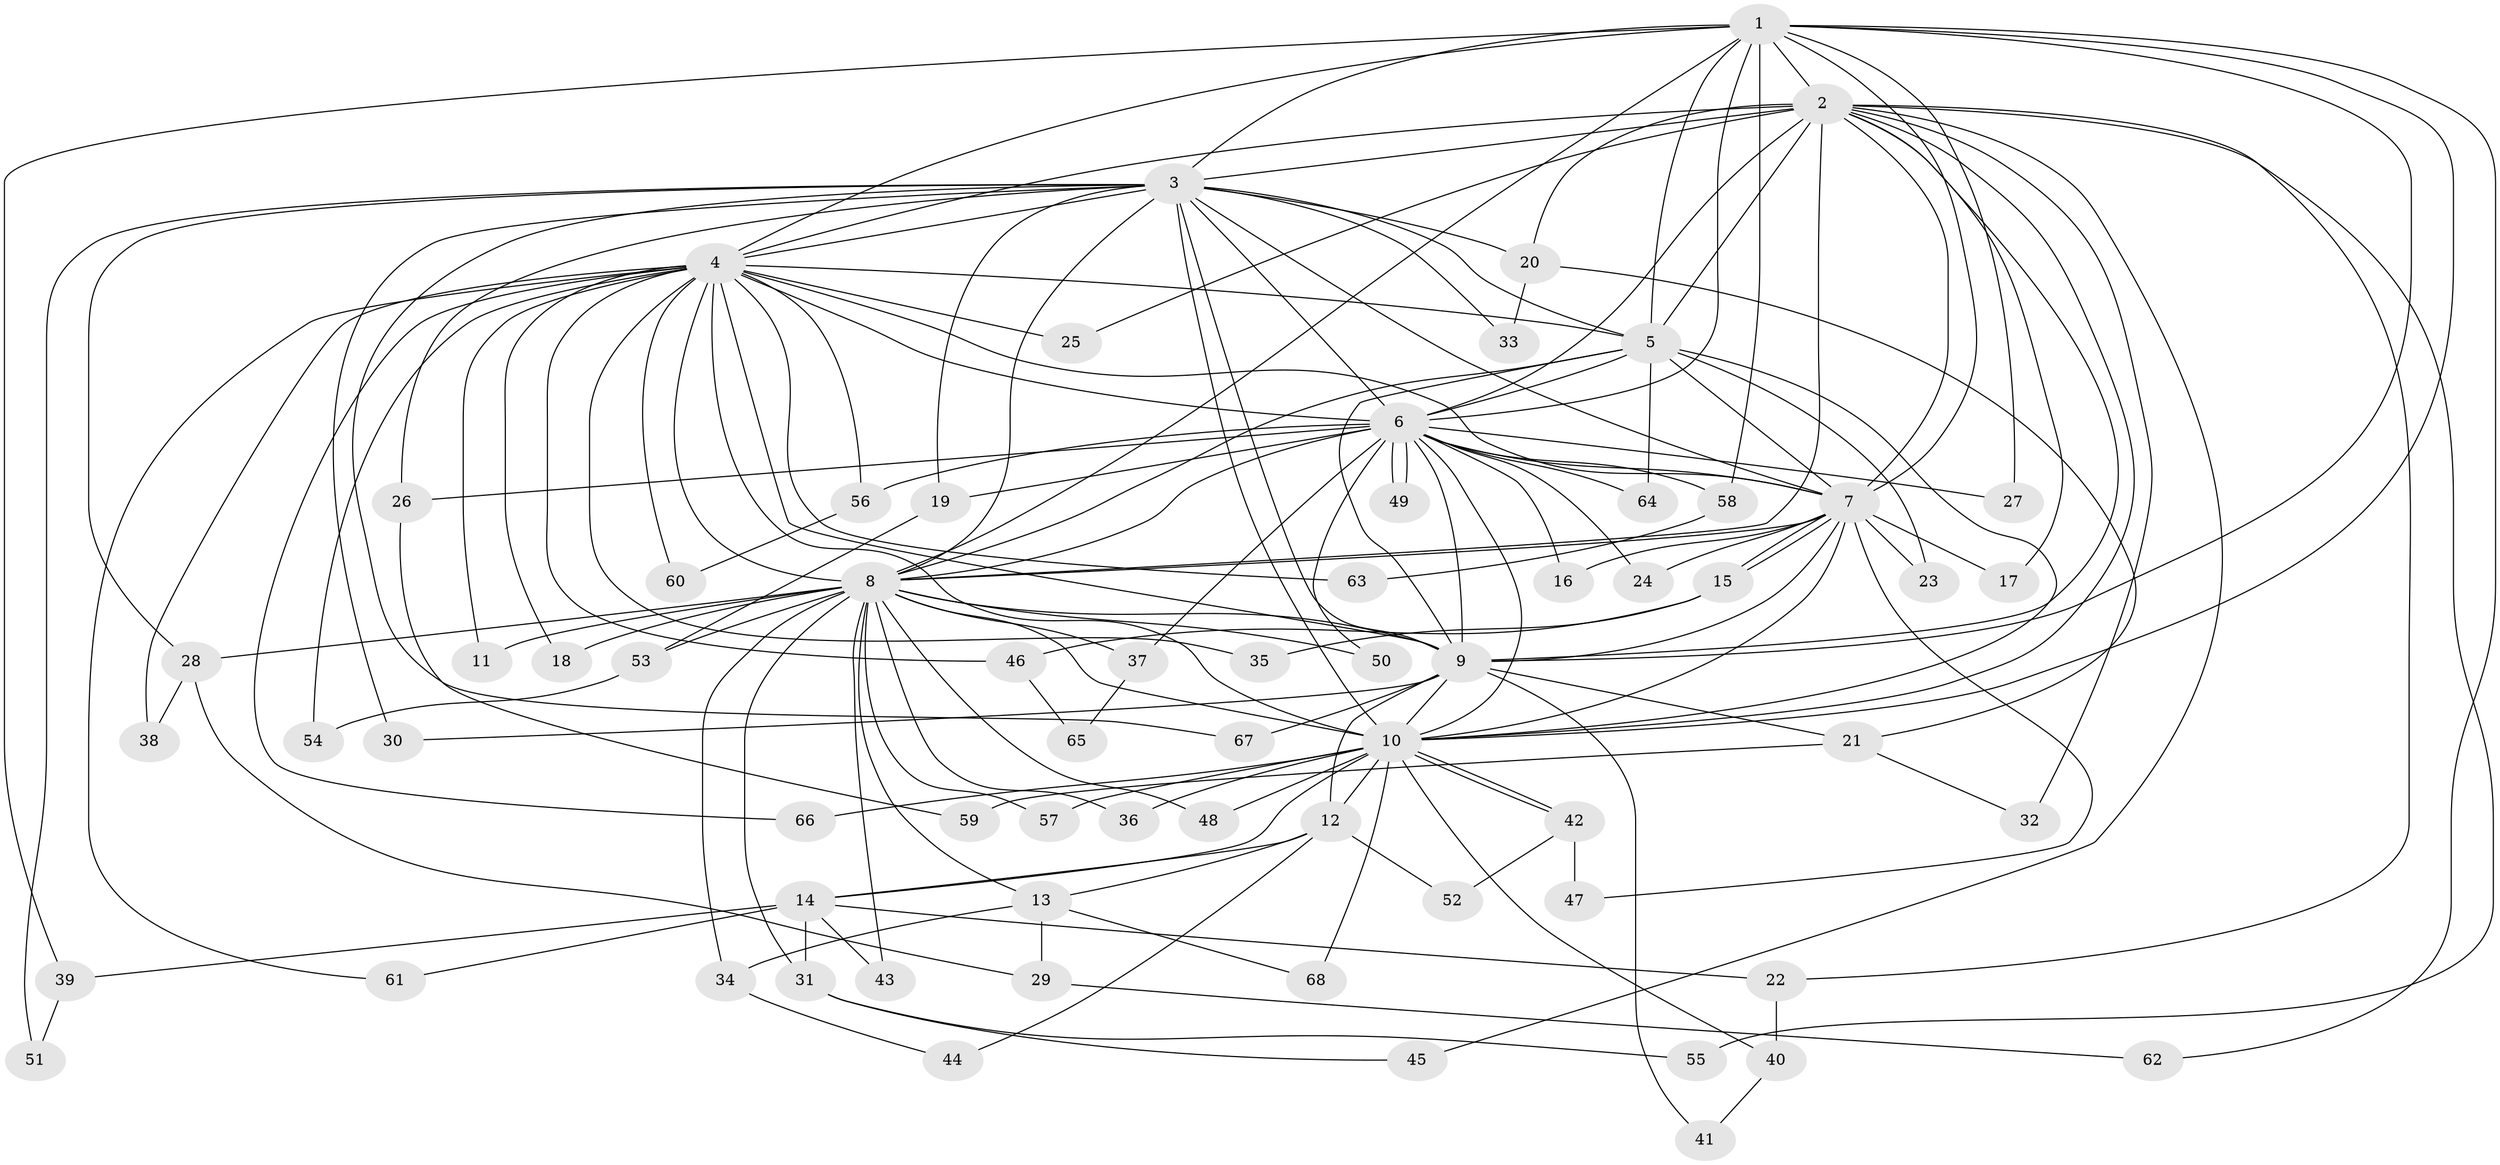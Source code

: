 // Generated by graph-tools (version 1.1) at 2025/34/03/09/25 02:34:41]
// undirected, 68 vertices, 161 edges
graph export_dot {
graph [start="1"]
  node [color=gray90,style=filled];
  1;
  2;
  3;
  4;
  5;
  6;
  7;
  8;
  9;
  10;
  11;
  12;
  13;
  14;
  15;
  16;
  17;
  18;
  19;
  20;
  21;
  22;
  23;
  24;
  25;
  26;
  27;
  28;
  29;
  30;
  31;
  32;
  33;
  34;
  35;
  36;
  37;
  38;
  39;
  40;
  41;
  42;
  43;
  44;
  45;
  46;
  47;
  48;
  49;
  50;
  51;
  52;
  53;
  54;
  55;
  56;
  57;
  58;
  59;
  60;
  61;
  62;
  63;
  64;
  65;
  66;
  67;
  68;
  1 -- 2;
  1 -- 3;
  1 -- 4;
  1 -- 5;
  1 -- 6;
  1 -- 7;
  1 -- 8;
  1 -- 9;
  1 -- 10;
  1 -- 27;
  1 -- 39;
  1 -- 58;
  1 -- 62;
  2 -- 3;
  2 -- 4;
  2 -- 5;
  2 -- 6;
  2 -- 7;
  2 -- 8;
  2 -- 9;
  2 -- 10;
  2 -- 17;
  2 -- 20;
  2 -- 22;
  2 -- 25;
  2 -- 32;
  2 -- 45;
  2 -- 55;
  3 -- 4;
  3 -- 5;
  3 -- 6;
  3 -- 7;
  3 -- 8;
  3 -- 9;
  3 -- 10;
  3 -- 19;
  3 -- 20;
  3 -- 26;
  3 -- 28;
  3 -- 30;
  3 -- 33;
  3 -- 51;
  3 -- 67;
  4 -- 5;
  4 -- 6;
  4 -- 7;
  4 -- 8;
  4 -- 9;
  4 -- 10;
  4 -- 11;
  4 -- 18;
  4 -- 25;
  4 -- 35;
  4 -- 38;
  4 -- 46;
  4 -- 54;
  4 -- 56;
  4 -- 60;
  4 -- 61;
  4 -- 63;
  4 -- 66;
  5 -- 6;
  5 -- 7;
  5 -- 8;
  5 -- 9;
  5 -- 10;
  5 -- 23;
  5 -- 64;
  6 -- 7;
  6 -- 8;
  6 -- 9;
  6 -- 10;
  6 -- 16;
  6 -- 19;
  6 -- 24;
  6 -- 26;
  6 -- 27;
  6 -- 37;
  6 -- 49;
  6 -- 49;
  6 -- 50;
  6 -- 56;
  6 -- 58;
  6 -- 64;
  7 -- 8;
  7 -- 9;
  7 -- 10;
  7 -- 15;
  7 -- 15;
  7 -- 16;
  7 -- 17;
  7 -- 23;
  7 -- 24;
  7 -- 47;
  8 -- 9;
  8 -- 10;
  8 -- 11;
  8 -- 13;
  8 -- 18;
  8 -- 28;
  8 -- 31;
  8 -- 34;
  8 -- 36;
  8 -- 37;
  8 -- 43;
  8 -- 48;
  8 -- 50;
  8 -- 53;
  8 -- 57;
  9 -- 10;
  9 -- 12;
  9 -- 21;
  9 -- 30;
  9 -- 41;
  9 -- 67;
  10 -- 12;
  10 -- 14;
  10 -- 36;
  10 -- 40;
  10 -- 42;
  10 -- 42;
  10 -- 48;
  10 -- 57;
  10 -- 66;
  10 -- 68;
  12 -- 13;
  12 -- 14;
  12 -- 44;
  12 -- 52;
  13 -- 29;
  13 -- 34;
  13 -- 68;
  14 -- 22;
  14 -- 31;
  14 -- 39;
  14 -- 43;
  14 -- 61;
  15 -- 35;
  15 -- 46;
  19 -- 53;
  20 -- 21;
  20 -- 33;
  21 -- 32;
  21 -- 59;
  22 -- 40;
  26 -- 59;
  28 -- 29;
  28 -- 38;
  29 -- 62;
  31 -- 45;
  31 -- 55;
  34 -- 44;
  37 -- 65;
  39 -- 51;
  40 -- 41;
  42 -- 47;
  42 -- 52;
  46 -- 65;
  53 -- 54;
  56 -- 60;
  58 -- 63;
}
